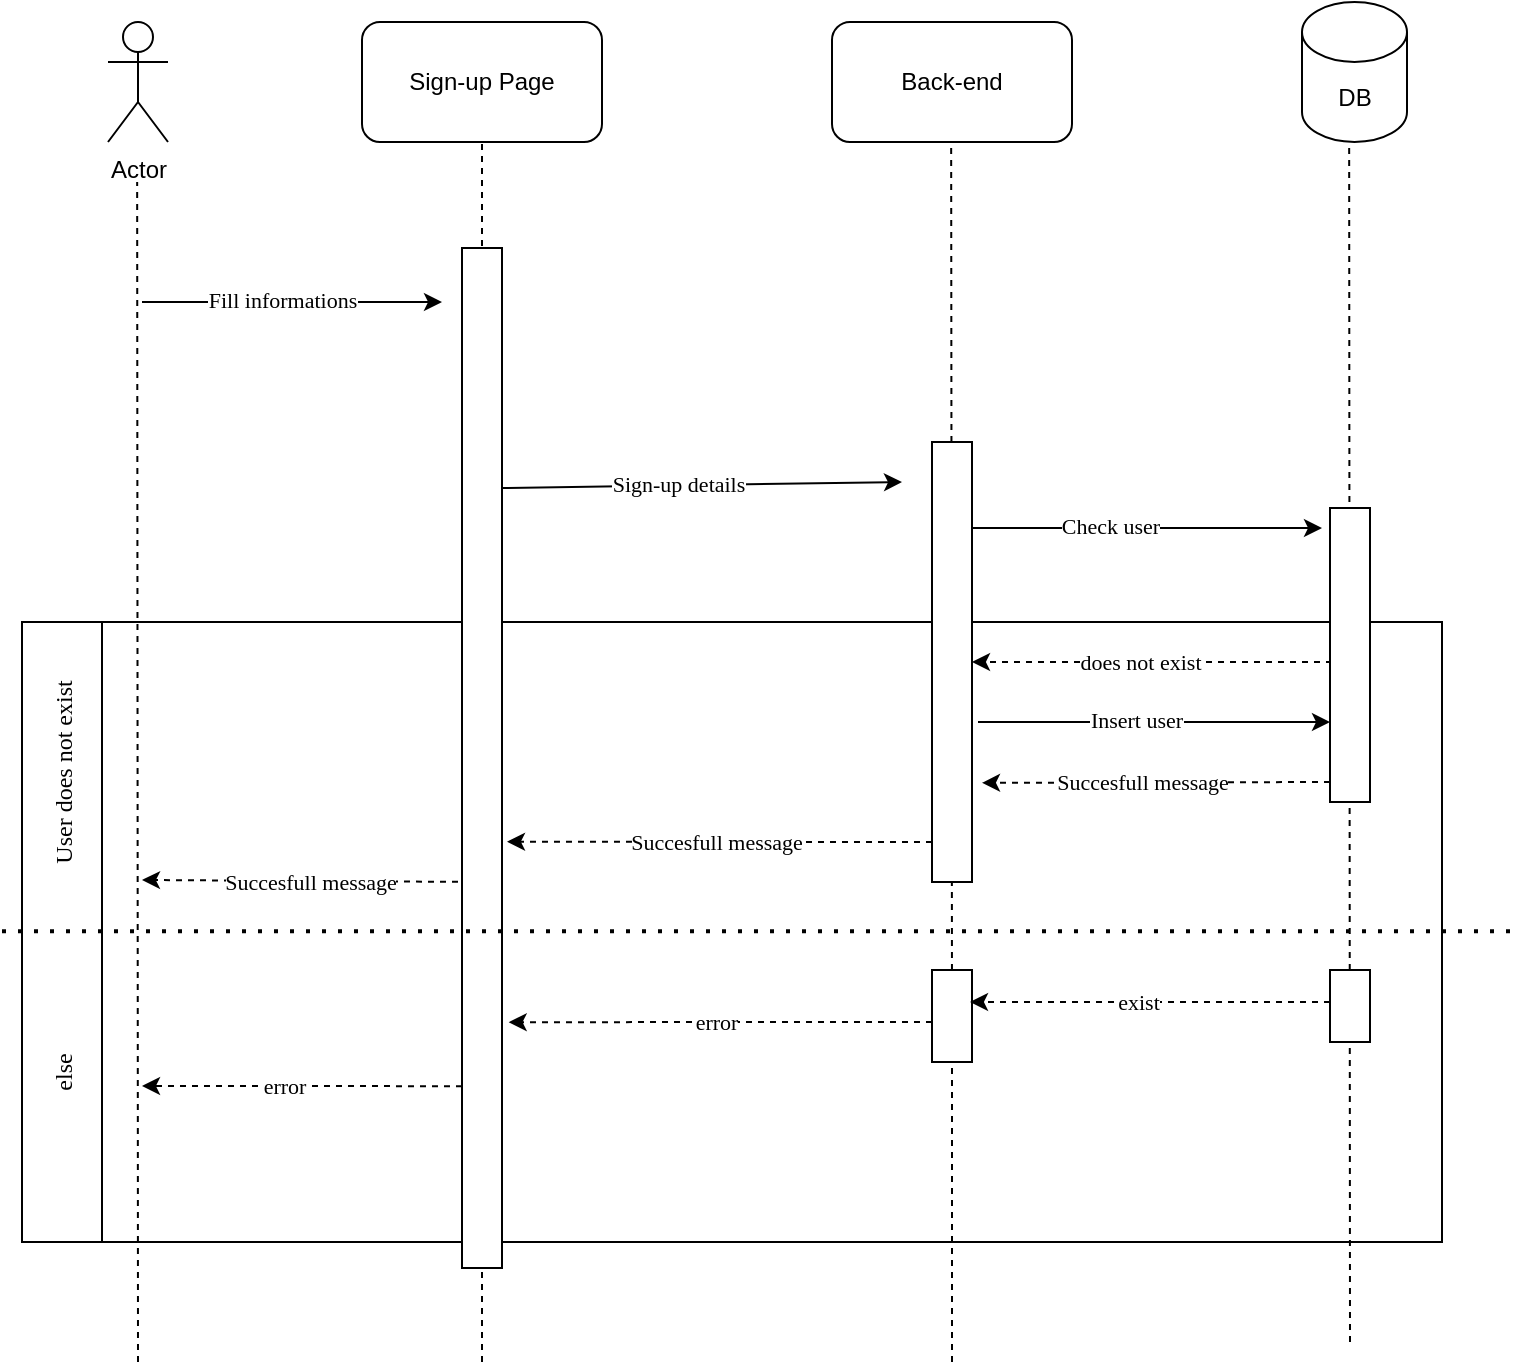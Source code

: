 <mxfile version="17.4.6" type="github"><diagram id="6W1MyK6aDZMTI-PS_otd" name="Page-1"><mxGraphModel dx="1185" dy="635" grid="1" gridSize="10" guides="1" tooltips="1" connect="1" arrows="1" fold="1" page="1" pageScale="1" pageWidth="850" pageHeight="1100" math="0" shadow="0"><root><mxCell id="0"/><mxCell id="1" parent="0"/><mxCell id="520m8HyzZJUTuuyTOJDZ-42" value="" style="rounded=0;whiteSpace=wrap;html=1;fontFamily=Verdana;" vertex="1" parent="1"><mxGeometry x="79" y="380" width="670" height="310" as="geometry"/></mxCell><mxCell id="520m8HyzZJUTuuyTOJDZ-47" value="" style="rounded=0;whiteSpace=wrap;html=1;fontFamily=Verdana;" vertex="1" parent="1"><mxGeometry x="39" y="380" width="40" height="310" as="geometry"/></mxCell><mxCell id="520m8HyzZJUTuuyTOJDZ-46" value="" style="endArrow=none;dashed=1;html=1;rounded=0;fontFamily=Verdana;entryX=0.5;entryY=1;entryDx=0;entryDy=0;" edge="1" parent="1"><mxGeometry width="50" height="50" relative="1" as="geometry"><mxPoint x="703" y="740" as="sourcePoint"/><mxPoint x="702.58" y="140" as="targetPoint"/></mxGeometry></mxCell><mxCell id="520m8HyzZJUTuuyTOJDZ-45" value="" style="endArrow=none;dashed=1;html=1;rounded=0;fontFamily=Verdana;entryX=0.5;entryY=1;entryDx=0;entryDy=0;startArrow=none;" edge="1" parent="1" source="520m8HyzZJUTuuyTOJDZ-53"><mxGeometry width="50" height="50" relative="1" as="geometry"><mxPoint x="503.58" y="850" as="sourcePoint"/><mxPoint x="503.58" y="140" as="targetPoint"/></mxGeometry></mxCell><mxCell id="520m8HyzZJUTuuyTOJDZ-44" value="" style="endArrow=none;dashed=1;html=1;rounded=0;fontFamily=Verdana;entryX=0.5;entryY=1;entryDx=0;entryDy=0;" edge="1" parent="1" target="520m8HyzZJUTuuyTOJDZ-2"><mxGeometry width="50" height="50" relative="1" as="geometry"><mxPoint x="269" y="750" as="sourcePoint"/><mxPoint x="429" y="60" as="targetPoint"/></mxGeometry></mxCell><mxCell id="520m8HyzZJUTuuyTOJDZ-2" value="Sign-up Page" style="rounded=1;whiteSpace=wrap;html=1;flipH=0;flipV=0;" vertex="1" parent="1"><mxGeometry x="209" y="80" width="120" height="60" as="geometry"/></mxCell><mxCell id="520m8HyzZJUTuuyTOJDZ-3" value="Back-end" style="rounded=1;whiteSpace=wrap;html=1;flipH=0;flipV=0;" vertex="1" parent="1"><mxGeometry x="444" y="80" width="120" height="60" as="geometry"/></mxCell><mxCell id="520m8HyzZJUTuuyTOJDZ-4" value="DB" style="shape=cylinder3;whiteSpace=wrap;html=1;boundedLbl=1;backgroundOutline=1;size=15;flipH=0;flipV=0;" vertex="1" parent="1"><mxGeometry x="679" y="70" width="52.5" height="70" as="geometry"/></mxCell><mxCell id="520m8HyzZJUTuuyTOJDZ-1" value="Actor" style="shape=umlActor;verticalLabelPosition=bottom;verticalAlign=top;html=1;outlineConnect=0;" vertex="1" parent="1"><mxGeometry x="82" y="80" width="30" height="60" as="geometry"/></mxCell><mxCell id="520m8HyzZJUTuuyTOJDZ-16" value="" style="endArrow=classic;html=1;rounded=0;fontFamily=Verdana;" edge="1" parent="1"><mxGeometry width="50" height="50" relative="1" as="geometry"><mxPoint x="99" y="220" as="sourcePoint"/><mxPoint x="249" y="220" as="targetPoint"/></mxGeometry></mxCell><mxCell id="520m8HyzZJUTuuyTOJDZ-17" value="Fill informations" style="edgeLabel;html=1;align=center;verticalAlign=middle;resizable=0;points=[];fontFamily=Verdana;" vertex="1" connectable="0" parent="520m8HyzZJUTuuyTOJDZ-16"><mxGeometry x="-0.293" y="1" relative="1" as="geometry"><mxPoint x="17" as="offset"/></mxGeometry></mxCell><mxCell id="520m8HyzZJUTuuyTOJDZ-25" value="" style="endArrow=classic;html=1;rounded=0;fontFamily=Verdana;" edge="1" parent="1"><mxGeometry width="50" height="50" relative="1" as="geometry"><mxPoint x="279" y="313" as="sourcePoint"/><mxPoint x="479" y="310" as="targetPoint"/></mxGeometry></mxCell><mxCell id="520m8HyzZJUTuuyTOJDZ-26" value="Sign-up details" style="edgeLabel;html=1;align=center;verticalAlign=middle;resizable=0;points=[];fontFamily=Verdana;" vertex="1" connectable="0" parent="520m8HyzZJUTuuyTOJDZ-25"><mxGeometry x="-0.293" y="1" relative="1" as="geometry"><mxPoint x="17" as="offset"/></mxGeometry></mxCell><mxCell id="520m8HyzZJUTuuyTOJDZ-29" value="" style="endArrow=classic;html=1;rounded=0;fontFamily=Verdana;" edge="1" parent="1"><mxGeometry width="50" height="50" relative="1" as="geometry"><mxPoint x="499" y="333" as="sourcePoint"/><mxPoint x="689" y="333" as="targetPoint"/></mxGeometry></mxCell><mxCell id="520m8HyzZJUTuuyTOJDZ-30" value="Check user" style="edgeLabel;html=1;align=center;verticalAlign=middle;resizable=0;points=[];fontFamily=Verdana;" vertex="1" connectable="0" parent="520m8HyzZJUTuuyTOJDZ-29"><mxGeometry x="-0.293" y="1" relative="1" as="geometry"><mxPoint x="17" as="offset"/></mxGeometry></mxCell><mxCell id="520m8HyzZJUTuuyTOJDZ-32" value="" style="endArrow=classic;html=1;rounded=0;dashed=1;fontFamily=Verdana;" edge="1" parent="1"><mxGeometry width="50" height="50" relative="1" as="geometry"><mxPoint x="694" y="400" as="sourcePoint"/><mxPoint x="514" y="400" as="targetPoint"/></mxGeometry></mxCell><mxCell id="520m8HyzZJUTuuyTOJDZ-33" value="does not exist" style="edgeLabel;html=1;align=center;verticalAlign=middle;resizable=0;points=[];fontFamily=Verdana;" vertex="1" connectable="0" parent="520m8HyzZJUTuuyTOJDZ-32"><mxGeometry x="-0.293" y="1" relative="1" as="geometry"><mxPoint x="-33" y="-1" as="offset"/></mxGeometry></mxCell><mxCell id="520m8HyzZJUTuuyTOJDZ-34" value="" style="endArrow=classic;html=1;rounded=0;dashed=1;fontFamily=Verdana;entryX=1.125;entryY=0.582;entryDx=0;entryDy=0;entryPerimeter=0;" edge="1" parent="1" target="520m8HyzZJUTuuyTOJDZ-38"><mxGeometry width="50" height="50" relative="1" as="geometry"><mxPoint x="494" y="490" as="sourcePoint"/><mxPoint x="289" y="490" as="targetPoint"/></mxGeometry></mxCell><mxCell id="520m8HyzZJUTuuyTOJDZ-35" value="Succesfull message" style="edgeLabel;html=1;align=center;verticalAlign=middle;resizable=0;points=[];fontFamily=Verdana;" vertex="1" connectable="0" parent="520m8HyzZJUTuuyTOJDZ-34"><mxGeometry x="-0.293" y="1" relative="1" as="geometry"><mxPoint x="-33" y="-1" as="offset"/></mxGeometry></mxCell><mxCell id="520m8HyzZJUTuuyTOJDZ-36" value="" style="endArrow=classic;html=1;rounded=0;dashed=1;fontFamily=Verdana;" edge="1" parent="1"><mxGeometry width="50" height="50" relative="1" as="geometry"><mxPoint x="269" y="510" as="sourcePoint"/><mxPoint x="99" y="509" as="targetPoint"/></mxGeometry></mxCell><mxCell id="520m8HyzZJUTuuyTOJDZ-37" value="Succesfull message" style="edgeLabel;html=1;align=center;verticalAlign=middle;resizable=0;points=[];fontFamily=Verdana;" vertex="1" connectable="0" parent="520m8HyzZJUTuuyTOJDZ-36"><mxGeometry x="-0.293" y="1" relative="1" as="geometry"><mxPoint x="-26" y="-1" as="offset"/></mxGeometry></mxCell><mxCell id="520m8HyzZJUTuuyTOJDZ-38" value="" style="verticalLabelPosition=bottom;verticalAlign=top;html=1;shape=mxgraph.basic.rect;fillColor2=none;strokeWidth=1;size=20;indent=5;fontFamily=Verdana;" vertex="1" parent="1"><mxGeometry x="259" y="193" width="20" height="510" as="geometry"/></mxCell><mxCell id="520m8HyzZJUTuuyTOJDZ-39" value="" style="verticalLabelPosition=bottom;verticalAlign=top;html=1;shape=mxgraph.basic.rect;fillColor2=none;strokeWidth=1;size=20;indent=5;fontFamily=Verdana;" vertex="1" parent="1"><mxGeometry x="693" y="323" width="20" height="147" as="geometry"/></mxCell><mxCell id="520m8HyzZJUTuuyTOJDZ-43" value="" style="endArrow=none;dashed=1;html=1;dashPattern=1 3;strokeWidth=2;rounded=0;fontFamily=Verdana;" edge="1" parent="1"><mxGeometry width="50" height="50" relative="1" as="geometry"><mxPoint x="29" y="534.58" as="sourcePoint"/><mxPoint x="789" y="534.58" as="targetPoint"/></mxGeometry></mxCell><mxCell id="520m8HyzZJUTuuyTOJDZ-40" value="" style="verticalLabelPosition=bottom;verticalAlign=top;html=1;shape=mxgraph.basic.rect;fillColor2=none;strokeWidth=1;size=20;indent=5;fontFamily=Verdana;" vertex="1" parent="1"><mxGeometry x="494" y="290" width="20" height="220" as="geometry"/></mxCell><mxCell id="520m8HyzZJUTuuyTOJDZ-48" value="" style="endArrow=classic;html=1;rounded=0;fontFamily=Verdana;" edge="1" parent="1"><mxGeometry width="50" height="50" relative="1" as="geometry"><mxPoint x="517" y="430" as="sourcePoint"/><mxPoint x="693" y="430" as="targetPoint"/></mxGeometry></mxCell><mxCell id="520m8HyzZJUTuuyTOJDZ-49" value="Insert user" style="edgeLabel;html=1;align=center;verticalAlign=middle;resizable=0;points=[];fontFamily=Verdana;" vertex="1" connectable="0" parent="520m8HyzZJUTuuyTOJDZ-48"><mxGeometry x="-0.293" y="1" relative="1" as="geometry"><mxPoint x="17" as="offset"/></mxGeometry></mxCell><mxCell id="520m8HyzZJUTuuyTOJDZ-50" value="" style="endArrow=classic;html=1;rounded=0;dashed=1;fontFamily=Verdana;" edge="1" parent="1"><mxGeometry width="50" height="50" relative="1" as="geometry"><mxPoint x="693" y="460" as="sourcePoint"/><mxPoint x="519" y="460.42" as="targetPoint"/></mxGeometry></mxCell><mxCell id="520m8HyzZJUTuuyTOJDZ-51" value="Succesfull message" style="edgeLabel;html=1;align=center;verticalAlign=middle;resizable=0;points=[];fontFamily=Verdana;" vertex="1" connectable="0" parent="520m8HyzZJUTuuyTOJDZ-50"><mxGeometry x="-0.293" y="1" relative="1" as="geometry"><mxPoint x="-33" y="-1" as="offset"/></mxGeometry></mxCell><mxCell id="520m8HyzZJUTuuyTOJDZ-52" value="" style="verticalLabelPosition=bottom;verticalAlign=top;html=1;shape=mxgraph.basic.rect;fillColor2=none;strokeWidth=1;size=20;indent=5;fontFamily=Verdana;" vertex="1" parent="1"><mxGeometry x="693" y="554" width="20" height="36" as="geometry"/></mxCell><mxCell id="520m8HyzZJUTuuyTOJDZ-53" value="" style="verticalLabelPosition=bottom;verticalAlign=top;html=1;shape=mxgraph.basic.rect;fillColor2=none;strokeWidth=1;size=20;indent=5;fontFamily=Verdana;" vertex="1" parent="1"><mxGeometry x="494" y="554" width="20" height="46" as="geometry"/></mxCell><mxCell id="520m8HyzZJUTuuyTOJDZ-54" value="" style="endArrow=none;dashed=1;html=1;rounded=0;fontFamily=Verdana;entryX=0.5;entryY=1;entryDx=0;entryDy=0;" edge="1" parent="1" target="520m8HyzZJUTuuyTOJDZ-53"><mxGeometry width="50" height="50" relative="1" as="geometry"><mxPoint x="504" y="750" as="sourcePoint"/><mxPoint x="503.58" y="140" as="targetPoint"/></mxGeometry></mxCell><mxCell id="520m8HyzZJUTuuyTOJDZ-55" value="" style="endArrow=classic;html=1;rounded=0;dashed=1;fontFamily=Verdana;" edge="1" parent="1"><mxGeometry width="50" height="50" relative="1" as="geometry"><mxPoint x="693" y="570" as="sourcePoint"/><mxPoint x="513" y="570" as="targetPoint"/></mxGeometry></mxCell><mxCell id="520m8HyzZJUTuuyTOJDZ-56" value="exist" style="edgeLabel;html=1;align=center;verticalAlign=middle;resizable=0;points=[];fontFamily=Verdana;" vertex="1" connectable="0" parent="520m8HyzZJUTuuyTOJDZ-55"><mxGeometry x="-0.293" y="1" relative="1" as="geometry"><mxPoint x="-33" y="-1" as="offset"/></mxGeometry></mxCell><mxCell id="520m8HyzZJUTuuyTOJDZ-57" value="" style="endArrow=classic;html=1;rounded=0;dashed=1;fontFamily=Verdana;entryX=1.167;entryY=0.759;entryDx=0;entryDy=0;entryPerimeter=0;" edge="1" parent="1" target="520m8HyzZJUTuuyTOJDZ-38"><mxGeometry width="50" height="50" relative="1" as="geometry"><mxPoint x="494.0" y="580" as="sourcePoint"/><mxPoint x="314" y="580" as="targetPoint"/></mxGeometry></mxCell><mxCell id="520m8HyzZJUTuuyTOJDZ-58" value="error" style="edgeLabel;html=1;align=center;verticalAlign=middle;resizable=0;points=[];fontFamily=Verdana;" vertex="1" connectable="0" parent="520m8HyzZJUTuuyTOJDZ-57"><mxGeometry x="-0.293" y="1" relative="1" as="geometry"><mxPoint x="-33" y="-1" as="offset"/></mxGeometry></mxCell><mxCell id="520m8HyzZJUTuuyTOJDZ-59" value="" style="endArrow=classic;html=1;rounded=0;dashed=1;fontFamily=Verdana;" edge="1" parent="1"><mxGeometry width="50" height="50" relative="1" as="geometry"><mxPoint x="259.0" y="612.08" as="sourcePoint"/><mxPoint x="99" y="612" as="targetPoint"/></mxGeometry></mxCell><mxCell id="520m8HyzZJUTuuyTOJDZ-60" value="error" style="edgeLabel;html=1;align=center;verticalAlign=middle;resizable=0;points=[];fontFamily=Verdana;" vertex="1" connectable="0" parent="520m8HyzZJUTuuyTOJDZ-59"><mxGeometry x="-0.293" y="1" relative="1" as="geometry"><mxPoint x="-33" y="-1" as="offset"/></mxGeometry></mxCell><mxCell id="520m8HyzZJUTuuyTOJDZ-61" value="" style="endArrow=none;dashed=1;html=1;rounded=0;fontFamily=Verdana;entryX=0.5;entryY=1;entryDx=0;entryDy=0;" edge="1" parent="1"><mxGeometry width="50" height="50" relative="1" as="geometry"><mxPoint x="97" y="750" as="sourcePoint"/><mxPoint x="96.58" y="160" as="targetPoint"/></mxGeometry></mxCell><mxCell id="520m8HyzZJUTuuyTOJDZ-62" value="User does not exist" style="text;strokeColor=none;fillColor=none;align=center;verticalAlign=middle;spacingLeft=4;spacingRight=4;overflow=hidden;points=[[0,0.5],[1,0.5]];portConstraint=eastwest;rotatable=0;fontFamily=Verdana;html=0;horizontal=0;" vertex="1" parent="1"><mxGeometry x="44" y="390" width="30" height="130" as="geometry"/></mxCell><mxCell id="520m8HyzZJUTuuyTOJDZ-63" value="else" style="text;strokeColor=none;fillColor=none;align=center;verticalAlign=middle;spacingLeft=4;spacingRight=4;overflow=hidden;points=[[0,0.5],[1,0.5]];portConstraint=eastwest;rotatable=0;fontFamily=Verdana;html=0;horizontal=0;" vertex="1" parent="1"><mxGeometry x="44" y="540" width="30" height="130" as="geometry"/></mxCell></root></mxGraphModel></diagram></mxfile>